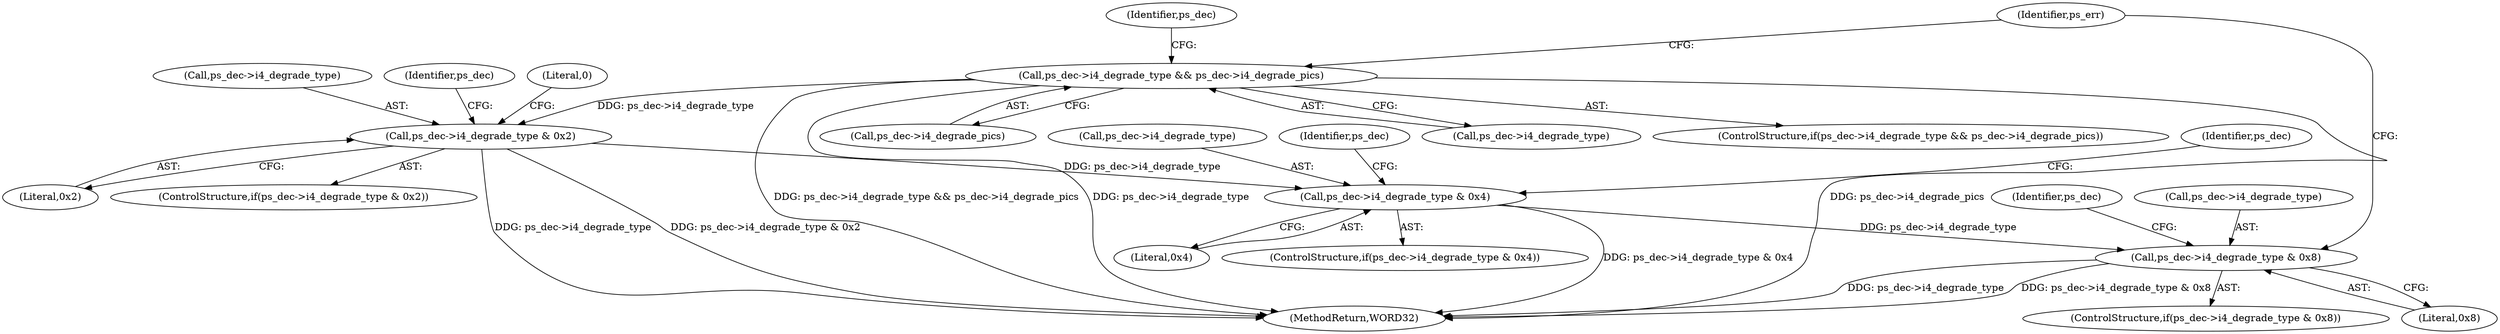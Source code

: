 digraph "0_Android_e629194c62a9a129ce378e08cb1059a8a53f1795_2@pointer" {
"1000420" [label="(Call,ps_dec->i4_degrade_type & 0x4)"];
"1000402" [label="(Call,ps_dec->i4_degrade_type & 0x2)"];
"1000326" [label="(Call,ps_dec->i4_degrade_type && ps_dec->i4_degrade_pics)"];
"1000431" [label="(Call,ps_dec->i4_degrade_type & 0x8)"];
"1000427" [label="(Identifier,ps_dec)"];
"1000421" [label="(Call,ps_dec->i4_degrade_type)"];
"1000438" [label="(Identifier,ps_dec)"];
"1000414" [label="(Literal,0)"];
"1000327" [label="(Call,ps_dec->i4_degrade_type)"];
"1000326" [label="(Call,ps_dec->i4_degrade_type && ps_dec->i4_degrade_pics)"];
"1000419" [label="(ControlStructure,if(ps_dec->i4_degrade_type & 0x4))"];
"1002052" [label="(MethodReturn,WORD32)"];
"1000330" [label="(Call,ps_dec->i4_degrade_pics)"];
"1000325" [label="(ControlStructure,if(ps_dec->i4_degrade_type && ps_dec->i4_degrade_pics))"];
"1000420" [label="(Call,ps_dec->i4_degrade_type & 0x4)"];
"1000424" [label="(Literal,0x4)"];
"1000403" [label="(Call,ps_dec->i4_degrade_type)"];
"1000401" [label="(ControlStructure,if(ps_dec->i4_degrade_type & 0x2))"];
"1000406" [label="(Literal,0x2)"];
"1000433" [label="(Identifier,ps_dec)"];
"1000402" [label="(Call,ps_dec->i4_degrade_type & 0x2)"];
"1000432" [label="(Call,ps_dec->i4_degrade_type)"];
"1000450" [label="(Identifier,ps_err)"];
"1000435" [label="(Literal,0x8)"];
"1000337" [label="(Identifier,ps_dec)"];
"1000430" [label="(ControlStructure,if(ps_dec->i4_degrade_type & 0x8))"];
"1000431" [label="(Call,ps_dec->i4_degrade_type & 0x8)"];
"1000409" [label="(Identifier,ps_dec)"];
"1000420" -> "1000419"  [label="AST: "];
"1000420" -> "1000424"  [label="CFG: "];
"1000421" -> "1000420"  [label="AST: "];
"1000424" -> "1000420"  [label="AST: "];
"1000427" -> "1000420"  [label="CFG: "];
"1000433" -> "1000420"  [label="CFG: "];
"1000420" -> "1002052"  [label="DDG: ps_dec->i4_degrade_type & 0x4"];
"1000402" -> "1000420"  [label="DDG: ps_dec->i4_degrade_type"];
"1000420" -> "1000431"  [label="DDG: ps_dec->i4_degrade_type"];
"1000402" -> "1000401"  [label="AST: "];
"1000402" -> "1000406"  [label="CFG: "];
"1000403" -> "1000402"  [label="AST: "];
"1000406" -> "1000402"  [label="AST: "];
"1000409" -> "1000402"  [label="CFG: "];
"1000414" -> "1000402"  [label="CFG: "];
"1000402" -> "1002052"  [label="DDG: ps_dec->i4_degrade_type & 0x2"];
"1000402" -> "1002052"  [label="DDG: ps_dec->i4_degrade_type"];
"1000326" -> "1000402"  [label="DDG: ps_dec->i4_degrade_type"];
"1000326" -> "1000325"  [label="AST: "];
"1000326" -> "1000327"  [label="CFG: "];
"1000326" -> "1000330"  [label="CFG: "];
"1000327" -> "1000326"  [label="AST: "];
"1000330" -> "1000326"  [label="AST: "];
"1000337" -> "1000326"  [label="CFG: "];
"1000450" -> "1000326"  [label="CFG: "];
"1000326" -> "1002052"  [label="DDG: ps_dec->i4_degrade_type && ps_dec->i4_degrade_pics"];
"1000326" -> "1002052"  [label="DDG: ps_dec->i4_degrade_pics"];
"1000326" -> "1002052"  [label="DDG: ps_dec->i4_degrade_type"];
"1000431" -> "1000430"  [label="AST: "];
"1000431" -> "1000435"  [label="CFG: "];
"1000432" -> "1000431"  [label="AST: "];
"1000435" -> "1000431"  [label="AST: "];
"1000438" -> "1000431"  [label="CFG: "];
"1000450" -> "1000431"  [label="CFG: "];
"1000431" -> "1002052"  [label="DDG: ps_dec->i4_degrade_type"];
"1000431" -> "1002052"  [label="DDG: ps_dec->i4_degrade_type & 0x8"];
}
